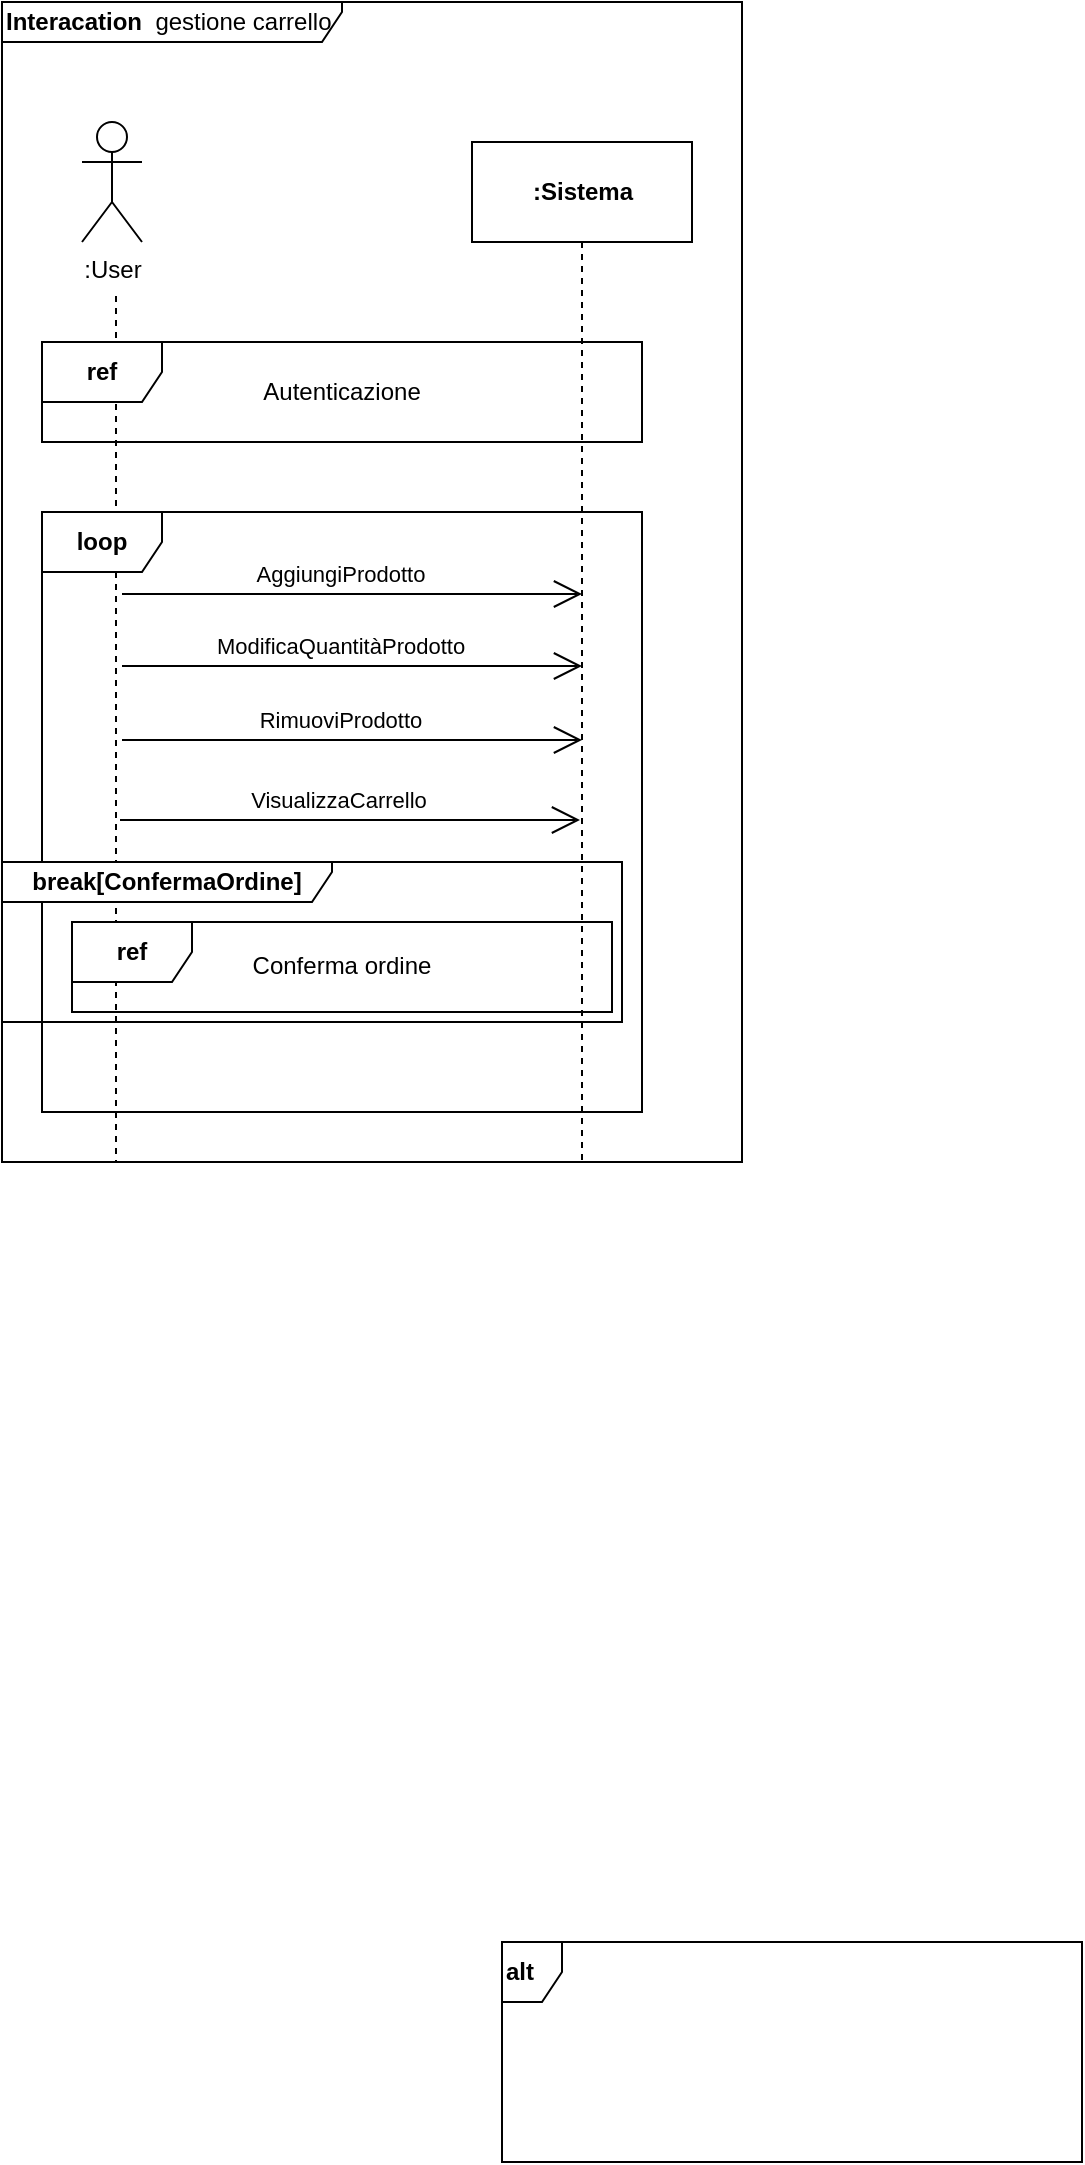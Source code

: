 <mxfile version="13.4.2" type="device"><diagram id="_PdjCrSMOXT0rBx8bq9w" name="Page-1"><mxGraphModel dx="1595" dy="814" grid="1" gridSize="10" guides="1" tooltips="1" connect="1" arrows="1" fold="1" page="1" pageScale="1" pageWidth="827" pageHeight="1169" math="0" shadow="0"><root><mxCell id="0"/><mxCell id="1" parent="0"/><mxCell id="c40uBQBVayrbRp4iW3dY-1" value=":User" style="shape=umlActor;verticalLabelPosition=bottom;labelBackgroundColor=#ffffff;verticalAlign=top;html=1;" parent="1" vertex="1"><mxGeometry x="50" y="90" width="30" height="60" as="geometry"/></mxCell><mxCell id="c40uBQBVayrbRp4iW3dY-3" value="&lt;b&gt;Interacation&amp;nbsp; &lt;/b&gt;gestione carrello" style="shape=umlFrame;whiteSpace=wrap;html=1;width=170;height=20;align=left;" parent="1" vertex="1"><mxGeometry x="10" y="30" width="370" height="580" as="geometry"/></mxCell><mxCell id="c40uBQBVayrbRp4iW3dY-4" value="" style="endArrow=none;dashed=1;html=1;" parent="1" edge="1"><mxGeometry width="50" height="50" relative="1" as="geometry"><mxPoint x="67" y="177" as="sourcePoint"/><mxPoint x="67" y="610" as="targetPoint"/></mxGeometry></mxCell><mxCell id="c40uBQBVayrbRp4iW3dY-5" value="&lt;b&gt;:Sistema&lt;/b&gt;" style="html=1;" parent="1" vertex="1"><mxGeometry x="245" y="100" width="110" height="50" as="geometry"/></mxCell><mxCell id="c40uBQBVayrbRp4iW3dY-6" value="" style="endArrow=none;dashed=1;html=1;exitX=0.5;exitY=1;exitDx=0;exitDy=0;" parent="1" source="c40uBQBVayrbRp4iW3dY-5" edge="1"><mxGeometry width="50" height="50" relative="1" as="geometry"><mxPoint x="142" y="187" as="sourcePoint"/><mxPoint x="300" y="610" as="targetPoint"/></mxGeometry></mxCell><mxCell id="c40uBQBVayrbRp4iW3dY-7" value="&lt;b&gt;ref&lt;/b&gt;" style="shape=umlFrame;whiteSpace=wrap;html=1;" parent="1" vertex="1"><mxGeometry x="30" y="200" width="300" height="50" as="geometry"/></mxCell><mxCell id="c40uBQBVayrbRp4iW3dY-8" value="Autenticazione" style="text;html=1;strokeColor=none;fillColor=none;align=center;verticalAlign=middle;whiteSpace=wrap;rounded=0;" parent="1" vertex="1"><mxGeometry x="160" y="215" width="40" height="20" as="geometry"/></mxCell><mxCell id="c40uBQBVayrbRp4iW3dY-11" value="&lt;b&gt;loop&lt;/b&gt;" style="shape=umlFrame;whiteSpace=wrap;html=1;" parent="1" vertex="1"><mxGeometry x="30" y="285" width="300" height="300" as="geometry"/></mxCell><mxCell id="c40uBQBVayrbRp4iW3dY-12" value="&lt;b&gt;alt&lt;/b&gt;" style="shape=umlFrame;whiteSpace=wrap;html=1;align=left;width=30;height=30;" parent="1" vertex="1"><mxGeometry x="260" y="1000" width="290" height="110" as="geometry"/></mxCell><mxCell id="c40uBQBVayrbRp4iW3dY-13" value="AggiungiProdotto" style="endArrow=open;endFill=1;endSize=12;html=1;" parent="1" edge="1"><mxGeometry x="-0.053" y="10" width="160" relative="1" as="geometry"><mxPoint x="70" y="326" as="sourcePoint"/><mxPoint x="300" y="326" as="targetPoint"/><mxPoint as="offset"/></mxGeometry></mxCell><mxCell id="c40uBQBVayrbRp4iW3dY-14" value="ModificaQuantitàProdotto" style="endArrow=open;endFill=1;endSize=12;html=1;" parent="1" edge="1"><mxGeometry x="-0.053" y="10" width="160" relative="1" as="geometry"><mxPoint x="70" y="362" as="sourcePoint"/><mxPoint x="300" y="362" as="targetPoint"/><mxPoint as="offset"/></mxGeometry></mxCell><mxCell id="c40uBQBVayrbRp4iW3dY-15" value="RimuoviProdotto" style="endArrow=open;endFill=1;endSize=12;html=1;" parent="1" edge="1"><mxGeometry x="-0.053" y="10" width="160" relative="1" as="geometry"><mxPoint x="70" y="399" as="sourcePoint"/><mxPoint x="300" y="399" as="targetPoint"/><mxPoint as="offset"/></mxGeometry></mxCell><mxCell id="c40uBQBVayrbRp4iW3dY-16" value="VisualizzaCarrello" style="endArrow=open;endFill=1;endSize=12;html=1;" parent="1" edge="1"><mxGeometry x="-0.053" y="10" width="160" relative="1" as="geometry"><mxPoint x="69" y="439" as="sourcePoint"/><mxPoint x="299" y="439" as="targetPoint"/><mxPoint as="offset"/></mxGeometry></mxCell><mxCell id="c40uBQBVayrbRp4iW3dY-17" value="&lt;b&gt;break[ConfermaOrdine]&lt;/b&gt;" style="shape=umlFrame;whiteSpace=wrap;html=1;width=165;height=20;" parent="1" vertex="1"><mxGeometry x="10" y="460" width="310" height="80" as="geometry"/></mxCell><mxCell id="c40uBQBVayrbRp4iW3dY-19" value="&lt;b&gt;ref&lt;/b&gt;" style="shape=umlFrame;whiteSpace=wrap;html=1;" parent="1" vertex="1"><mxGeometry x="45" y="490" width="270" height="45" as="geometry"/></mxCell><mxCell id="c40uBQBVayrbRp4iW3dY-21" value="Conferma ordine" style="text;html=1;strokeColor=none;fillColor=none;align=center;verticalAlign=middle;whiteSpace=wrap;rounded=0;" parent="1" vertex="1"><mxGeometry x="130" y="507" width="100" height="10" as="geometry"/></mxCell></root></mxGraphModel></diagram></mxfile>